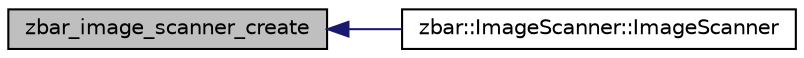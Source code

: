 digraph G
{
  edge [fontname="Helvetica",fontsize="10",labelfontname="Helvetica",labelfontsize="10"];
  node [fontname="Helvetica",fontsize="10",shape=record];
  rankdir=LR;
  Node1 [label="zbar_image_scanner_create",height=0.2,width=0.4,color="black", fillcolor="grey75", style="filled" fontcolor="black"];
  Node1 -> Node2 [dir=back,color="midnightblue",fontsize="10",style="solid"];
  Node2 [label="zbar::ImageScanner::ImageScanner",height=0.2,width=0.4,color="black", fillcolor="white", style="filled",URL="$classzbar_1_1_image_scanner.html#a7f682e2ac7fedad5bd898cb9282cb00d",tooltip="constructor."];
}
